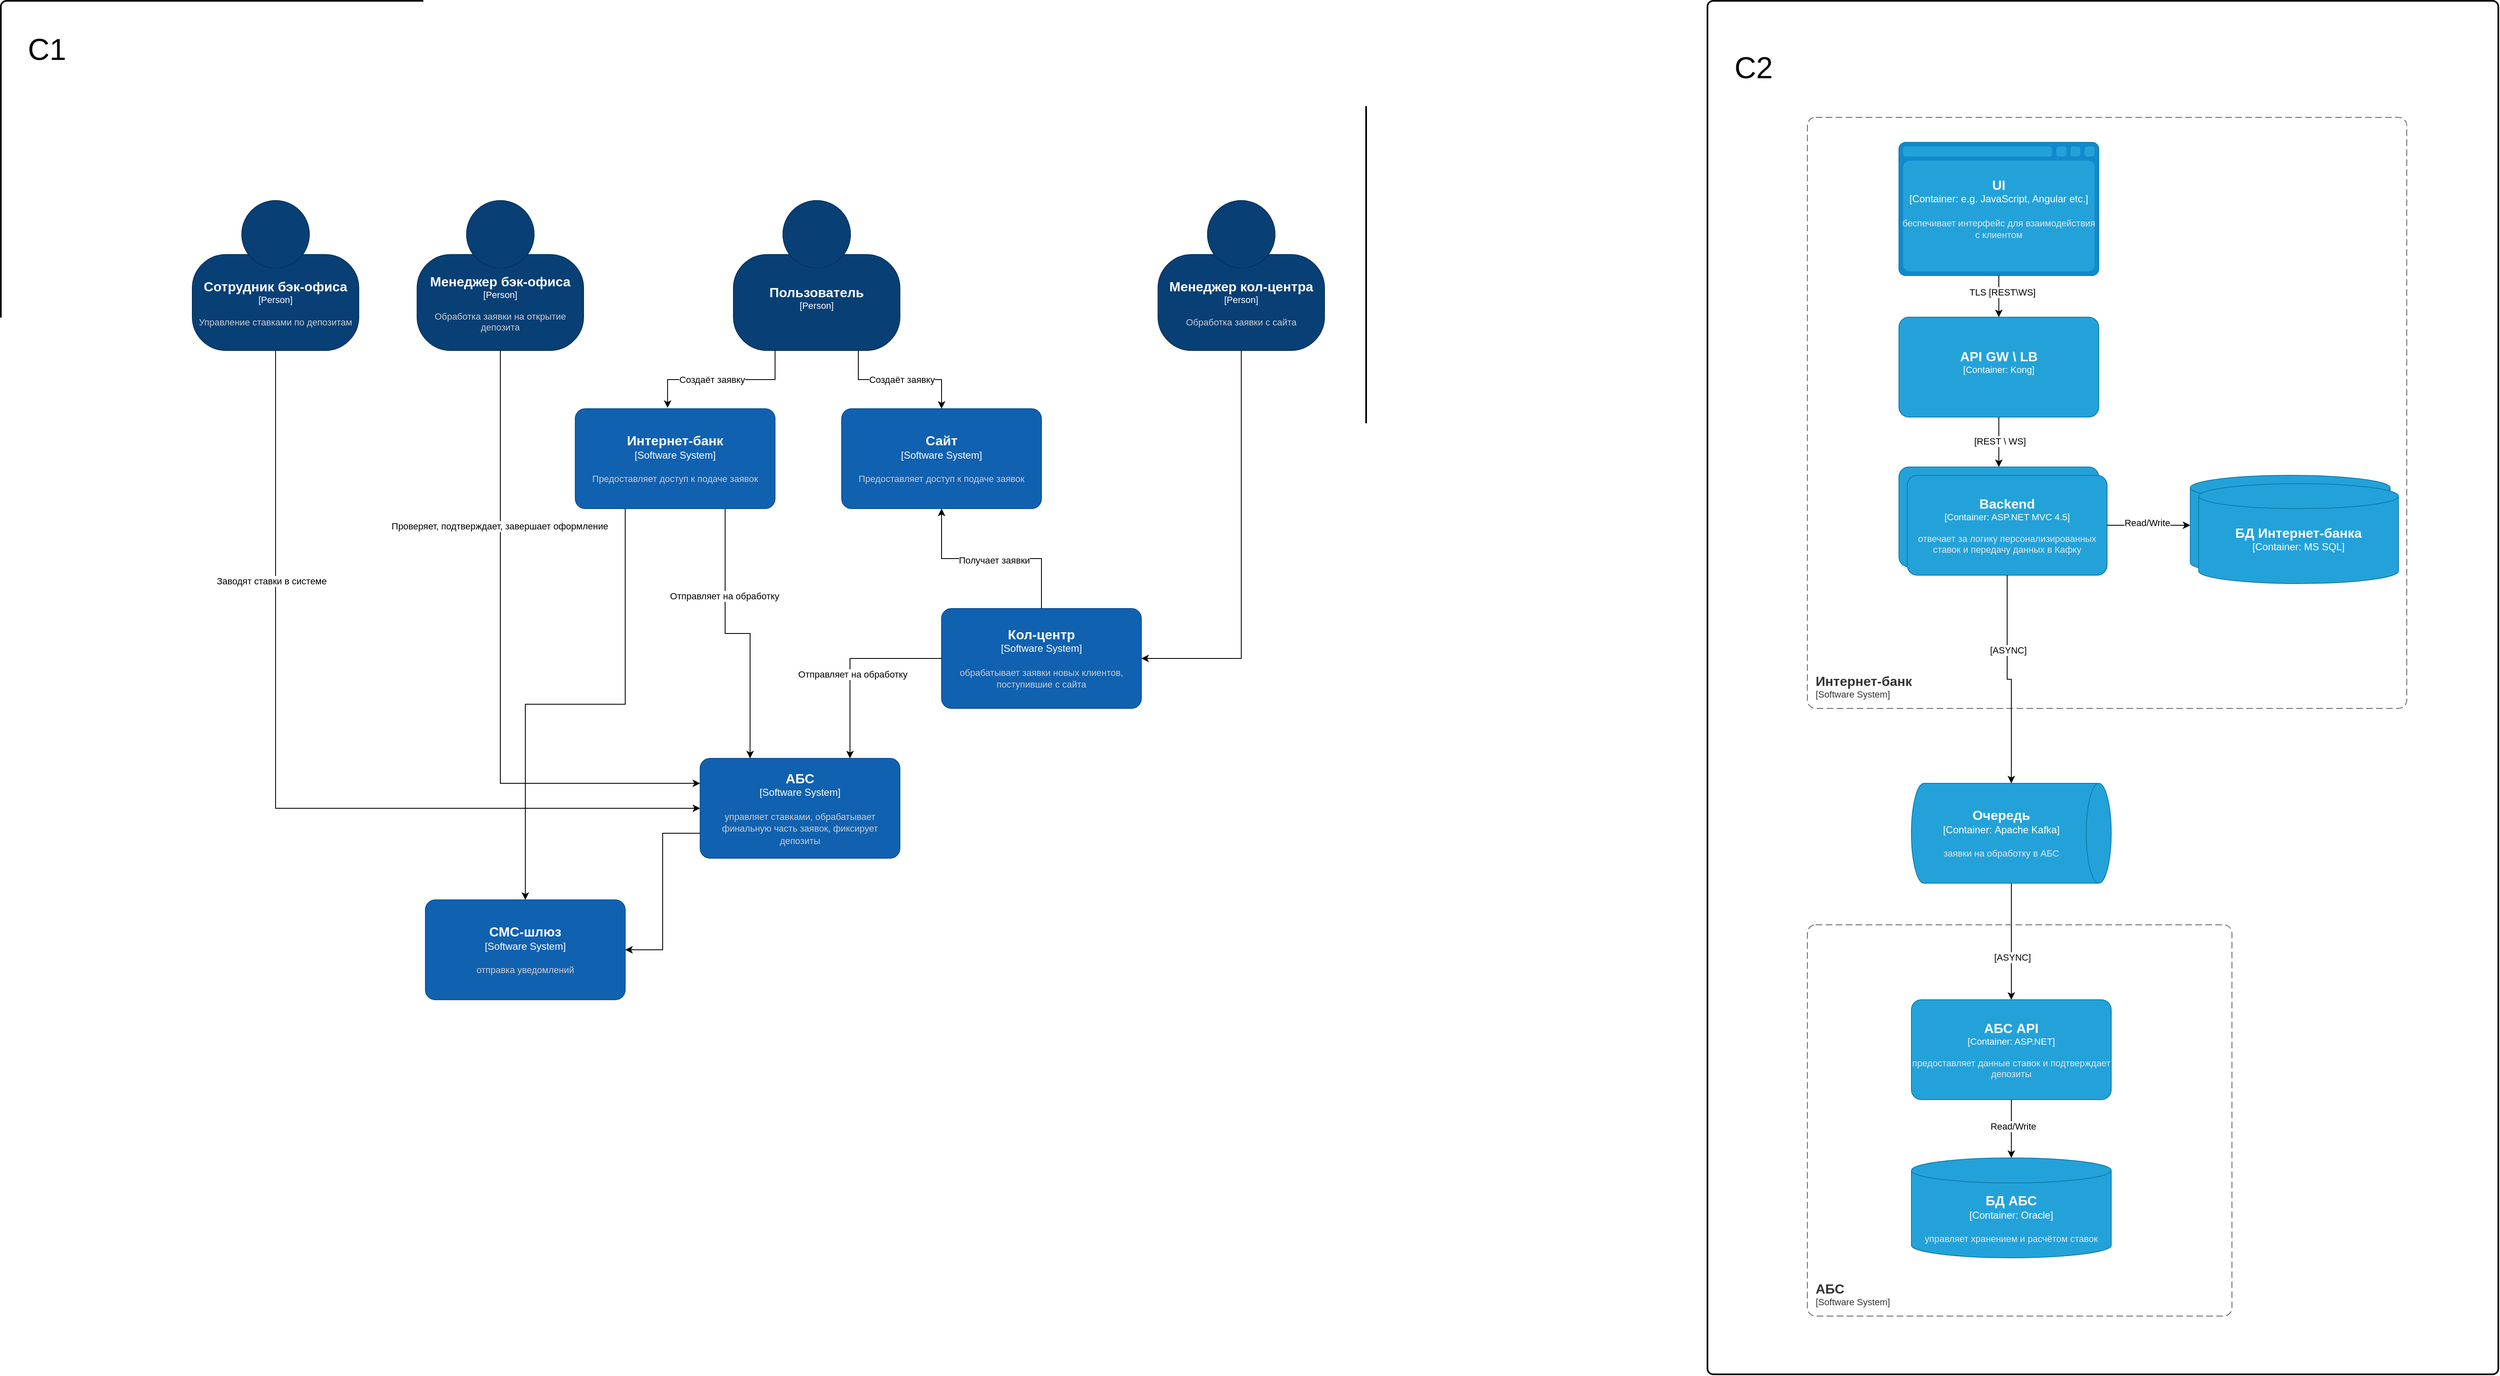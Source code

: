 <mxfile version="26.0.5">
  <diagram name="Страница — 1" id="B19hOWbkU-CKnz9RsRJW">
    <mxGraphModel dx="4610" dy="2766" grid="1" gridSize="10" guides="1" tooltips="1" connect="1" arrows="1" fold="1" page="1" pageScale="1" pageWidth="850" pageHeight="1100" math="0" shadow="0">
      <root>
        <mxCell id="0" />
        <mxCell id="1" parent="0" />
        <mxCell id="1qH2zo5Qc2UO_nwRqDYI-34" value="" style="rounded=1;whiteSpace=wrap;html=1;absoluteArcSize=1;arcSize=14;strokeWidth=2;" parent="1" vertex="1">
          <mxGeometry x="-580" y="-370" width="1640" height="1290" as="geometry" />
        </mxCell>
        <object placeholders="1" c4Name="Интернет-банк" c4Type="Software System" c4Description="Предоставляет доступ к подаче заявок" label="&lt;font style=&quot;font-size: 16px&quot;&gt;&lt;b&gt;%c4Name%&lt;/b&gt;&lt;/font&gt;&lt;div&gt;[%c4Type%]&lt;/div&gt;&lt;br&gt;&lt;div&gt;&lt;font style=&quot;font-size: 11px&quot;&gt;&lt;font color=&quot;#cccccc&quot;&gt;%c4Description%&lt;/font&gt;&lt;/div&gt;" id="1qH2zo5Qc2UO_nwRqDYI-2">
          <mxCell style="rounded=1;whiteSpace=wrap;html=1;labelBackgroundColor=none;fillColor=#1061B0;fontColor=#ffffff;align=center;arcSize=10;strokeColor=#0D5091;metaEdit=1;resizable=0;points=[[0.25,0,0],[0.5,0,0],[0.75,0,0],[1,0.25,0],[1,0.5,0],[1,0.75,0],[0.75,1,0],[0.5,1,0],[0.25,1,0],[0,0.75,0],[0,0.5,0],[0,0.25,0]];" parent="1" vertex="1">
            <mxGeometry x="110" y="120" width="240" height="120" as="geometry" />
          </mxCell>
        </object>
        <object placeholders="1" c4Name="Сайт" c4Type="Software System" c4Description="Предоставляет доступ к подаче заявок" label="&lt;font style=&quot;font-size: 16px&quot;&gt;&lt;b&gt;%c4Name%&lt;/b&gt;&lt;/font&gt;&lt;div&gt;[%c4Type%]&lt;/div&gt;&lt;br&gt;&lt;div&gt;&lt;font style=&quot;font-size: 11px&quot;&gt;&lt;font color=&quot;#cccccc&quot;&gt;%c4Description%&lt;/font&gt;&lt;/div&gt;" id="1qH2zo5Qc2UO_nwRqDYI-3">
          <mxCell style="rounded=1;whiteSpace=wrap;html=1;labelBackgroundColor=none;fillColor=#1061B0;fontColor=#ffffff;align=center;arcSize=10;strokeColor=#0D5091;metaEdit=1;resizable=0;points=[[0.25,0,0],[0.5,0,0],[0.75,0,0],[1,0.25,0],[1,0.5,0],[1,0.75,0],[0.75,1,0],[0.5,1,0],[0.25,1,0],[0,0.75,0],[0,0.5,0],[0,0.25,0]];" parent="1" vertex="1">
            <mxGeometry x="430" y="120" width="240" height="120" as="geometry" />
          </mxCell>
        </object>
        <object placeholders="1" c4Name="АБС" c4Type="Software System" c4Description="управляет ставками, обрабатывает финальную часть заявок, фиксирует депозиты" label="&lt;font style=&quot;font-size: 16px&quot;&gt;&lt;b&gt;%c4Name%&lt;/b&gt;&lt;/font&gt;&lt;div&gt;[%c4Type%]&lt;/div&gt;&lt;br&gt;&lt;div&gt;&lt;font style=&quot;font-size: 11px&quot;&gt;&lt;font color=&quot;#cccccc&quot;&gt;%c4Description%&lt;/font&gt;&lt;/div&gt;" id="1qH2zo5Qc2UO_nwRqDYI-4">
          <mxCell style="rounded=1;whiteSpace=wrap;html=1;labelBackgroundColor=none;fillColor=#1061B0;fontColor=#ffffff;align=center;arcSize=10;strokeColor=#0D5091;metaEdit=1;resizable=0;points=[[0.25,0,0],[0.5,0,0],[0.75,0,0],[1,0.25,0],[1,0.5,0],[1,0.75,0],[0.75,1,0],[0.5,1,0],[0.25,1,0],[0,0.75,0],[0,0.5,0],[0,0.25,0]];" parent="1" vertex="1">
            <mxGeometry x="260" y="540" width="240" height="120" as="geometry" />
          </mxCell>
        </object>
        <object placeholders="1" c4Name="Кол-центр" c4Type="Software System" c4Description="обрабатывает заявки новых клиентов, поступившие с сайта" label="&lt;font style=&quot;font-size: 16px&quot;&gt;&lt;b&gt;%c4Name%&lt;/b&gt;&lt;/font&gt;&lt;div&gt;[%c4Type%]&lt;/div&gt;&lt;br&gt;&lt;div&gt;&lt;font style=&quot;font-size: 11px&quot;&gt;&lt;font color=&quot;#cccccc&quot;&gt;%c4Description%&lt;/font&gt;&lt;/div&gt;" id="1qH2zo5Qc2UO_nwRqDYI-5">
          <mxCell style="rounded=1;whiteSpace=wrap;html=1;labelBackgroundColor=none;fillColor=#1061B0;fontColor=#ffffff;align=center;arcSize=10;strokeColor=#0D5091;metaEdit=1;resizable=0;points=[[0.25,0,0],[0.5,0,0],[0.75,0,0],[1,0.25,0],[1,0.5,0],[1,0.75,0],[0.75,1,0],[0.5,1,0],[0.25,1,0],[0,0.75,0],[0,0.5,0],[0,0.25,0]];" parent="1" vertex="1">
            <mxGeometry x="550" y="360" width="240" height="120" as="geometry" />
          </mxCell>
        </object>
        <object placeholders="1" c4Name="СМС-шлюз" c4Type="Software System" c4Description="отправка уведомлений" label="&lt;font style=&quot;font-size: 16px&quot;&gt;&lt;b&gt;%c4Name%&lt;/b&gt;&lt;/font&gt;&lt;div&gt;[%c4Type%]&lt;/div&gt;&lt;br&gt;&lt;div&gt;&lt;font style=&quot;font-size: 11px&quot;&gt;&lt;font color=&quot;#cccccc&quot;&gt;%c4Description%&lt;/font&gt;&lt;/div&gt;" id="1qH2zo5Qc2UO_nwRqDYI-6">
          <mxCell style="rounded=1;whiteSpace=wrap;html=1;labelBackgroundColor=none;fillColor=#1061B0;fontColor=#ffffff;align=center;arcSize=10;strokeColor=#0D5091;metaEdit=1;resizable=0;points=[[0.25,0,0],[0.5,0,0],[0.75,0,0],[1,0.25,0],[1,0.5,0],[1,0.75,0],[0.75,1,0],[0.5,1,0],[0.25,1,0],[0,0.75,0],[0,0.5,0],[0,0.25,0]];" parent="1" vertex="1">
            <mxGeometry x="-70" y="710" width="240" height="120" as="geometry" />
          </mxCell>
        </object>
        <object placeholders="1" c4Name="Пользователь" c4Type="Person" c4Description="" label="&lt;font style=&quot;font-size: 16px&quot;&gt;&lt;b&gt;%c4Name%&lt;/b&gt;&lt;/font&gt;&lt;div&gt;[%c4Type%]&lt;/div&gt;&lt;br&gt;&lt;div&gt;&lt;font style=&quot;font-size: 11px&quot;&gt;&lt;font color=&quot;#cccccc&quot;&gt;%c4Description%&lt;/font&gt;&lt;/div&gt;" id="1qH2zo5Qc2UO_nwRqDYI-7">
          <mxCell style="html=1;fontSize=11;dashed=0;whiteSpace=wrap;fillColor=#083F75;strokeColor=#06315C;fontColor=#ffffff;shape=mxgraph.c4.person2;align=center;metaEdit=1;points=[[0.5,0,0],[1,0.5,0],[1,0.75,0],[0.75,1,0],[0.5,1,0],[0.25,1,0],[0,0.75,0],[0,0.5,0]];resizable=0;" parent="1" vertex="1">
            <mxGeometry x="300" y="-130" width="200" height="180" as="geometry" />
          </mxCell>
        </object>
        <mxCell id="1qH2zo5Qc2UO_nwRqDYI-8" style="edgeStyle=orthogonalEdgeStyle;rounded=0;orthogonalLoop=1;jettySize=auto;html=1;exitX=0.25;exitY=1;exitDx=0;exitDy=0;exitPerimeter=0;entryX=0.462;entryY=-0.009;entryDx=0;entryDy=0;entryPerimeter=0;" parent="1" source="1qH2zo5Qc2UO_nwRqDYI-7" target="1qH2zo5Qc2UO_nwRqDYI-2" edge="1">
          <mxGeometry relative="1" as="geometry" />
        </mxCell>
        <mxCell id="1qH2zo5Qc2UO_nwRqDYI-9" value="Создаёт заявку" style="edgeLabel;html=1;align=center;verticalAlign=middle;resizable=0;points=[];" parent="1qH2zo5Qc2UO_nwRqDYI-8" vertex="1" connectable="0">
          <mxGeometry x="0.122" relative="1" as="geometry">
            <mxPoint as="offset" />
          </mxGeometry>
        </mxCell>
        <mxCell id="1qH2zo5Qc2UO_nwRqDYI-10" style="edgeStyle=orthogonalEdgeStyle;rounded=0;orthogonalLoop=1;jettySize=auto;html=1;exitX=0.75;exitY=1;exitDx=0;exitDy=0;exitPerimeter=0;entryX=0.5;entryY=0;entryDx=0;entryDy=0;entryPerimeter=0;" parent="1" source="1qH2zo5Qc2UO_nwRqDYI-7" target="1qH2zo5Qc2UO_nwRqDYI-3" edge="1">
          <mxGeometry relative="1" as="geometry" />
        </mxCell>
        <mxCell id="1qH2zo5Qc2UO_nwRqDYI-11" value="Создаёт заявку" style="edgeLabel;html=1;align=center;verticalAlign=middle;resizable=0;points=[];" parent="1qH2zo5Qc2UO_nwRqDYI-10" vertex="1" connectable="0">
          <mxGeometry x="0.023" relative="1" as="geometry">
            <mxPoint as="offset" />
          </mxGeometry>
        </mxCell>
        <mxCell id="1qH2zo5Qc2UO_nwRqDYI-12" style="edgeStyle=orthogonalEdgeStyle;rounded=0;orthogonalLoop=1;jettySize=auto;html=1;exitX=0.25;exitY=1;exitDx=0;exitDy=0;exitPerimeter=0;entryX=0.5;entryY=0;entryDx=0;entryDy=0;entryPerimeter=0;" parent="1" source="1qH2zo5Qc2UO_nwRqDYI-2" target="1qH2zo5Qc2UO_nwRqDYI-6" edge="1">
          <mxGeometry relative="1" as="geometry" />
        </mxCell>
        <mxCell id="1qH2zo5Qc2UO_nwRqDYI-13" style="edgeStyle=orthogonalEdgeStyle;rounded=0;orthogonalLoop=1;jettySize=auto;html=1;exitX=0.75;exitY=1;exitDx=0;exitDy=0;exitPerimeter=0;entryX=0.25;entryY=0;entryDx=0;entryDy=0;entryPerimeter=0;" parent="1" source="1qH2zo5Qc2UO_nwRqDYI-2" target="1qH2zo5Qc2UO_nwRqDYI-4" edge="1">
          <mxGeometry relative="1" as="geometry" />
        </mxCell>
        <mxCell id="1qH2zo5Qc2UO_nwRqDYI-20" value="Отправляет на обработку" style="edgeLabel;html=1;align=center;verticalAlign=middle;resizable=0;points=[];" parent="1qH2zo5Qc2UO_nwRqDYI-13" vertex="1" connectable="0">
          <mxGeometry x="-0.366" y="-1" relative="1" as="geometry">
            <mxPoint as="offset" />
          </mxGeometry>
        </mxCell>
        <mxCell id="1qH2zo5Qc2UO_nwRqDYI-14" style="edgeStyle=orthogonalEdgeStyle;rounded=0;orthogonalLoop=1;jettySize=auto;html=1;exitX=0.5;exitY=0;exitDx=0;exitDy=0;exitPerimeter=0;entryX=0.5;entryY=1;entryDx=0;entryDy=0;entryPerimeter=0;" parent="1" source="1qH2zo5Qc2UO_nwRqDYI-5" target="1qH2zo5Qc2UO_nwRqDYI-3" edge="1">
          <mxGeometry relative="1" as="geometry" />
        </mxCell>
        <mxCell id="1qH2zo5Qc2UO_nwRqDYI-17" value="Получает заявки" style="edgeLabel;html=1;align=center;verticalAlign=middle;resizable=0;points=[];" parent="1qH2zo5Qc2UO_nwRqDYI-14" vertex="1" connectable="0">
          <mxGeometry x="-0.021" y="2" relative="1" as="geometry">
            <mxPoint as="offset" />
          </mxGeometry>
        </mxCell>
        <mxCell id="1qH2zo5Qc2UO_nwRqDYI-18" style="edgeStyle=orthogonalEdgeStyle;rounded=0;orthogonalLoop=1;jettySize=auto;html=1;exitX=0;exitY=0.5;exitDx=0;exitDy=0;exitPerimeter=0;entryX=0.75;entryY=0;entryDx=0;entryDy=0;entryPerimeter=0;" parent="1" source="1qH2zo5Qc2UO_nwRqDYI-5" target="1qH2zo5Qc2UO_nwRqDYI-4" edge="1">
          <mxGeometry relative="1" as="geometry" />
        </mxCell>
        <mxCell id="1qH2zo5Qc2UO_nwRqDYI-19" value="Отправляет на обработку" style="edgeLabel;html=1;align=center;verticalAlign=middle;resizable=0;points=[];" parent="1qH2zo5Qc2UO_nwRqDYI-18" vertex="1" connectable="0">
          <mxGeometry x="0.118" y="3" relative="1" as="geometry">
            <mxPoint as="offset" />
          </mxGeometry>
        </mxCell>
        <object placeholders="1" c4Name="Менеджер бэк-офиса" c4Type="Person" c4Description="Обработка заявки на открытие депозита" label="&lt;font style=&quot;font-size: 16px&quot;&gt;&lt;b&gt;%c4Name%&lt;/b&gt;&lt;/font&gt;&lt;div&gt;[%c4Type%]&lt;/div&gt;&lt;br&gt;&lt;div&gt;&lt;font style=&quot;font-size: 11px&quot;&gt;&lt;font color=&quot;#cccccc&quot;&gt;%c4Description%&lt;/font&gt;&lt;/div&gt;" id="1qH2zo5Qc2UO_nwRqDYI-22">
          <mxCell style="html=1;fontSize=11;dashed=0;whiteSpace=wrap;fillColor=#083F75;strokeColor=#06315C;fontColor=#ffffff;shape=mxgraph.c4.person2;align=center;metaEdit=1;points=[[0.5,0,0],[1,0.5,0],[1,0.75,0],[0.75,1,0],[0.5,1,0],[0.25,1,0],[0,0.75,0],[0,0.5,0]];resizable=0;" parent="1" vertex="1">
            <mxGeometry x="-80" y="-130" width="200" height="180" as="geometry" />
          </mxCell>
        </object>
        <object placeholders="1" c4Name="Менеджер кол-центра" c4Type="Person" c4Description="Обработка заявки с сайта" label="&lt;font style=&quot;font-size: 16px&quot;&gt;&lt;b&gt;%c4Name%&lt;/b&gt;&lt;/font&gt;&lt;div&gt;[%c4Type%]&lt;/div&gt;&lt;br&gt;&lt;div&gt;&lt;font style=&quot;font-size: 11px&quot;&gt;&lt;font color=&quot;#cccccc&quot;&gt;%c4Description%&lt;/font&gt;&lt;/div&gt;" id="1qH2zo5Qc2UO_nwRqDYI-25">
          <mxCell style="html=1;fontSize=11;dashed=0;whiteSpace=wrap;fillColor=#083F75;strokeColor=#06315C;fontColor=#ffffff;shape=mxgraph.c4.person2;align=center;metaEdit=1;points=[[0.5,0,0],[1,0.5,0],[1,0.75,0],[0.75,1,0],[0.5,1,0],[0.25,1,0],[0,0.75,0],[0,0.5,0]];resizable=0;" parent="1" vertex="1">
            <mxGeometry x="810" y="-130" width="200" height="180" as="geometry" />
          </mxCell>
        </object>
        <mxCell id="1qH2zo5Qc2UO_nwRqDYI-27" style="edgeStyle=orthogonalEdgeStyle;rounded=0;orthogonalLoop=1;jettySize=auto;html=1;exitX=0;exitY=0.75;exitDx=0;exitDy=0;exitPerimeter=0;entryX=1;entryY=0.5;entryDx=0;entryDy=0;entryPerimeter=0;" parent="1" source="1qH2zo5Qc2UO_nwRqDYI-4" target="1qH2zo5Qc2UO_nwRqDYI-6" edge="1">
          <mxGeometry relative="1" as="geometry" />
        </mxCell>
        <mxCell id="1qH2zo5Qc2UO_nwRqDYI-28" style="edgeStyle=orthogonalEdgeStyle;rounded=0;orthogonalLoop=1;jettySize=auto;html=1;exitX=0.5;exitY=1;exitDx=0;exitDy=0;exitPerimeter=0;entryX=0;entryY=0.25;entryDx=0;entryDy=0;entryPerimeter=0;" parent="1" source="1qH2zo5Qc2UO_nwRqDYI-22" target="1qH2zo5Qc2UO_nwRqDYI-4" edge="1">
          <mxGeometry relative="1" as="geometry" />
        </mxCell>
        <mxCell id="1qH2zo5Qc2UO_nwRqDYI-29" value="Проверяет, подтверждает, завершает оформление" style="edgeLabel;html=1;align=center;verticalAlign=middle;resizable=0;points=[];" parent="1qH2zo5Qc2UO_nwRqDYI-28" vertex="1" connectable="0">
          <mxGeometry x="-0.446" y="-1" relative="1" as="geometry">
            <mxPoint as="offset" />
          </mxGeometry>
        </mxCell>
        <mxCell id="1qH2zo5Qc2UO_nwRqDYI-30" style="edgeStyle=orthogonalEdgeStyle;rounded=0;orthogonalLoop=1;jettySize=auto;html=1;exitX=0.5;exitY=1;exitDx=0;exitDy=0;exitPerimeter=0;entryX=1;entryY=0.5;entryDx=0;entryDy=0;entryPerimeter=0;" parent="1" source="1qH2zo5Qc2UO_nwRqDYI-25" target="1qH2zo5Qc2UO_nwRqDYI-5" edge="1">
          <mxGeometry relative="1" as="geometry" />
        </mxCell>
        <object placeholders="1" c4Name="Сотрудник бэк-офиса" c4Type="Person" c4Description="Управление ставками по депозитам" label="&lt;font style=&quot;font-size: 16px&quot;&gt;&lt;b&gt;%c4Name%&lt;/b&gt;&lt;/font&gt;&lt;div&gt;[%c4Type%]&lt;/div&gt;&lt;br&gt;&lt;div&gt;&lt;font style=&quot;font-size: 11px&quot;&gt;&lt;font color=&quot;#cccccc&quot;&gt;%c4Description%&lt;/font&gt;&lt;/div&gt;" id="1qH2zo5Qc2UO_nwRqDYI-31">
          <mxCell style="html=1;fontSize=11;dashed=0;whiteSpace=wrap;fillColor=#083F75;strokeColor=#06315C;fontColor=#ffffff;shape=mxgraph.c4.person2;align=center;metaEdit=1;points=[[0.5,0,0],[1,0.5,0],[1,0.75,0],[0.75,1,0],[0.5,1,0],[0.25,1,0],[0,0.75,0],[0,0.5,0]];resizable=0;" parent="1" vertex="1">
            <mxGeometry x="-350" y="-130" width="200" height="180" as="geometry" />
          </mxCell>
        </object>
        <mxCell id="1qH2zo5Qc2UO_nwRqDYI-32" style="edgeStyle=orthogonalEdgeStyle;rounded=0;orthogonalLoop=1;jettySize=auto;html=1;exitX=0.5;exitY=1;exitDx=0;exitDy=0;exitPerimeter=0;entryX=0;entryY=0.5;entryDx=0;entryDy=0;entryPerimeter=0;" parent="1" source="1qH2zo5Qc2UO_nwRqDYI-31" target="1qH2zo5Qc2UO_nwRqDYI-4" edge="1">
          <mxGeometry relative="1" as="geometry" />
        </mxCell>
        <mxCell id="1qH2zo5Qc2UO_nwRqDYI-33" value="Заводят ставки в системе" style="edgeLabel;html=1;align=center;verticalAlign=middle;resizable=0;points=[];" parent="1qH2zo5Qc2UO_nwRqDYI-32" vertex="1" connectable="0">
          <mxGeometry x="-0.477" y="-5" relative="1" as="geometry">
            <mxPoint as="offset" />
          </mxGeometry>
        </mxCell>
        <mxCell id="1qH2zo5Qc2UO_nwRqDYI-35" value="&lt;font style=&quot;font-size: 36px;&quot;&gt;C1&lt;/font&gt;&lt;div&gt;&lt;font style=&quot;font-size: 36px;&quot;&gt;&lt;br&gt;&lt;/font&gt;&lt;/div&gt;" style="text;html=1;align=center;verticalAlign=middle;resizable=0;points=[];autosize=1;strokeColor=none;fillColor=none;" parent="1" vertex="1">
          <mxGeometry x="-560" y="-340" width="70" height="100" as="geometry" />
        </mxCell>
        <mxCell id="1qH2zo5Qc2UO_nwRqDYI-65" value="" style="group" parent="1" vertex="1" connectable="0">
          <mxGeometry x="1470" y="-370" width="950" height="1650" as="geometry" />
        </mxCell>
        <mxCell id="1qH2zo5Qc2UO_nwRqDYI-37" value="" style="rounded=1;whiteSpace=wrap;html=1;absoluteArcSize=1;arcSize=14;strokeWidth=2;" parent="1qH2zo5Qc2UO_nwRqDYI-65" vertex="1">
          <mxGeometry width="950" height="1650" as="geometry" />
        </mxCell>
        <object placeholders="1" c4Name="Интернет-банк" c4Type="SystemScopeBoundary" c4Application="Software System" label="&lt;font style=&quot;font-size: 16px&quot;&gt;&lt;b&gt;&lt;div style=&quot;text-align: left&quot;&gt;%c4Name%&lt;/div&gt;&lt;/b&gt;&lt;/font&gt;&lt;div style=&quot;text-align: left&quot;&gt;[%c4Application%]&lt;/div&gt;" id="1qH2zo5Qc2UO_nwRqDYI-39">
          <mxCell style="rounded=1;fontSize=11;whiteSpace=wrap;html=1;dashed=1;arcSize=20;fillColor=none;strokeColor=#666666;fontColor=#333333;labelBackgroundColor=none;align=left;verticalAlign=bottom;labelBorderColor=none;spacingTop=0;spacing=10;dashPattern=8 4;metaEdit=1;rotatable=0;perimeter=rectanglePerimeter;noLabel=0;labelPadding=0;allowArrows=0;connectable=0;expand=0;recursiveResize=0;editable=1;pointerEvents=0;absoluteArcSize=1;points=[[0.25,0,0],[0.5,0,0],[0.75,0,0],[1,0.25,0],[1,0.5,0],[1,0.75,0],[0.75,1,0],[0.5,1,0],[0.25,1,0],[0,0.75,0],[0,0.5,0],[0,0.25,0]];" parent="1qH2zo5Qc2UO_nwRqDYI-65" vertex="1">
            <mxGeometry x="120" y="140" width="720" height="710" as="geometry" />
          </mxCell>
        </object>
        <object placeholders="1" c4Name="UI" c4Type="Container" c4Technology="e.g. JavaScript, Angular etc." c4Description="беспечивает интерфейс для взаимодействия с клиентом" label="&lt;font style=&quot;font-size: 16px&quot;&gt;&lt;b&gt;%c4Name%&lt;/b&gt;&lt;/font&gt;&lt;div&gt;[%c4Type%:&amp;nbsp;%c4Technology%]&lt;/div&gt;&lt;br&gt;&lt;div&gt;&lt;font style=&quot;font-size: 11px&quot;&gt;&lt;font color=&quot;#E6E6E6&quot;&gt;%c4Description%&lt;/font&gt;&lt;/div&gt;" id="1qH2zo5Qc2UO_nwRqDYI-40">
          <mxCell style="shape=mxgraph.c4.webBrowserContainer2;whiteSpace=wrap;html=1;boundedLbl=1;rounded=0;labelBackgroundColor=none;strokeColor=#118ACD;fillColor=#23A2D9;strokeColor=#118ACD;strokeColor2=#0E7DAD;fontSize=12;fontColor=#ffffff;align=center;metaEdit=1;points=[[0.5,0,0],[1,0.25,0],[1,0.5,0],[1,0.75,0],[0.5,1,0],[0,0.75,0],[0,0.5,0],[0,0.25,0]];resizable=0;" parent="1qH2zo5Qc2UO_nwRqDYI-65" vertex="1">
            <mxGeometry x="230" y="170" width="240" height="160" as="geometry" />
          </mxCell>
        </object>
        <mxCell id="1qH2zo5Qc2UO_nwRqDYI-44" value="" style="group" parent="1qH2zo5Qc2UO_nwRqDYI-65" vertex="1" connectable="0">
          <mxGeometry x="230" y="560" width="250" height="130" as="geometry" />
        </mxCell>
        <object placeholders="1" c4Name="Backend" c4Type="Container" c4Technology="ASP.NET MVC 4.5" c4Description="отвечает за логику персонализированных ставок и передачу данных в Кафку" label="&lt;font style=&quot;font-size: 16px&quot;&gt;&lt;b&gt;%c4Name%&lt;/b&gt;&lt;/font&gt;&lt;div&gt;[%c4Type%: %c4Technology%]&lt;/div&gt;&lt;br&gt;&lt;div&gt;&lt;font style=&quot;font-size: 11px&quot;&gt;&lt;font color=&quot;#E6E6E6&quot;&gt;%c4Description%&lt;/font&gt;&lt;/div&gt;" id="1qH2zo5Qc2UO_nwRqDYI-41">
          <mxCell style="rounded=1;whiteSpace=wrap;html=1;fontSize=11;labelBackgroundColor=none;fillColor=#23A2D9;fontColor=#ffffff;align=center;arcSize=10;strokeColor=#0E7DAD;metaEdit=1;resizable=0;points=[[0.25,0,0],[0.5,0,0],[0.75,0,0],[1,0.25,0],[1,0.5,0],[1,0.75,0],[0.75,1,0],[0.5,1,0],[0.25,1,0],[0,0.75,0],[0,0.5,0],[0,0.25,0]];" parent="1qH2zo5Qc2UO_nwRqDYI-44" vertex="1">
            <mxGeometry width="240" height="120" as="geometry" />
          </mxCell>
        </object>
        <object placeholders="1" c4Name="Backend" c4Type="Container" c4Technology="ASP.NET MVC 4.5" c4Description="отвечает за логику персонализированных ставок и передачу данных в Кафку" label="&lt;font style=&quot;font-size: 16px&quot;&gt;&lt;b&gt;%c4Name%&lt;/b&gt;&lt;/font&gt;&lt;div&gt;[%c4Type%: %c4Technology%]&lt;/div&gt;&lt;br&gt;&lt;div&gt;&lt;font style=&quot;font-size: 11px&quot;&gt;&lt;font color=&quot;#E6E6E6&quot;&gt;%c4Description%&lt;/font&gt;&lt;/div&gt;" id="1qH2zo5Qc2UO_nwRqDYI-42">
          <mxCell style="rounded=1;whiteSpace=wrap;html=1;fontSize=11;labelBackgroundColor=none;fillColor=#23A2D9;fontColor=#ffffff;align=center;arcSize=10;strokeColor=#0E7DAD;metaEdit=1;resizable=0;points=[[0.25,0,0],[0.5,0,0],[0.75,0,0],[1,0.25,0],[1,0.5,0],[1,0.75,0],[0.75,1,0],[0.5,1,0],[0.25,1,0],[0,0.75,0],[0,0.5,0],[0,0.25,0]];" parent="1qH2zo5Qc2UO_nwRqDYI-44" vertex="1">
            <mxGeometry x="10" y="10" width="240" height="120" as="geometry" />
          </mxCell>
        </object>
        <mxCell id="1qH2zo5Qc2UO_nwRqDYI-45" style="edgeStyle=orthogonalEdgeStyle;rounded=0;orthogonalLoop=1;jettySize=auto;html=1;exitX=1;exitY=0.5;exitDx=0;exitDy=0;exitPerimeter=0;" parent="1qH2zo5Qc2UO_nwRqDYI-65" source="1qH2zo5Qc2UO_nwRqDYI-42" target="1qH2zo5Qc2UO_nwRqDYI-43" edge="1">
          <mxGeometry relative="1" as="geometry" />
        </mxCell>
        <mxCell id="1qH2zo5Qc2UO_nwRqDYI-63" value="Read/Write" style="edgeLabel;html=1;align=center;verticalAlign=middle;resizable=0;points=[];" parent="1qH2zo5Qc2UO_nwRqDYI-45" vertex="1" connectable="0">
          <mxGeometry x="-0.054" y="3" relative="1" as="geometry">
            <mxPoint as="offset" />
          </mxGeometry>
        </mxCell>
        <object placeholders="1" c4Name="API GW \ LB" c4Type="Container" c4Technology="Kong" c4Description="" label="&lt;font style=&quot;font-size: 16px&quot;&gt;&lt;b&gt;%c4Name%&lt;/b&gt;&lt;/font&gt;&lt;div&gt;[%c4Type%: %c4Technology%]&lt;/div&gt;&lt;br&gt;&lt;div&gt;&lt;font style=&quot;font-size: 11px&quot;&gt;&lt;font color=&quot;#E6E6E6&quot;&gt;%c4Description%&lt;/font&gt;&lt;/div&gt;" id="1qH2zo5Qc2UO_nwRqDYI-46">
          <mxCell style="rounded=1;whiteSpace=wrap;html=1;fontSize=11;labelBackgroundColor=none;fillColor=#23A2D9;fontColor=#ffffff;align=center;arcSize=10;strokeColor=#0E7DAD;metaEdit=1;resizable=0;points=[[0.25,0,0],[0.5,0,0],[0.75,0,0],[1,0.25,0],[1,0.5,0],[1,0.75,0],[0.75,1,0],[0.5,1,0],[0.25,1,0],[0,0.75,0],[0,0.5,0],[0,0.25,0]];" parent="1qH2zo5Qc2UO_nwRqDYI-65" vertex="1">
            <mxGeometry x="230" y="380" width="240" height="120" as="geometry" />
          </mxCell>
        </object>
        <mxCell id="1qH2zo5Qc2UO_nwRqDYI-47" style="edgeStyle=orthogonalEdgeStyle;rounded=0;orthogonalLoop=1;jettySize=auto;html=1;exitX=0.5;exitY=1;exitDx=0;exitDy=0;exitPerimeter=0;entryX=0.5;entryY=0;entryDx=0;entryDy=0;entryPerimeter=0;" parent="1qH2zo5Qc2UO_nwRqDYI-65" source="1qH2zo5Qc2UO_nwRqDYI-40" target="1qH2zo5Qc2UO_nwRqDYI-46" edge="1">
          <mxGeometry relative="1" as="geometry" />
        </mxCell>
        <mxCell id="1qH2zo5Qc2UO_nwRqDYI-51" value="TLS [REST\WS]" style="edgeLabel;html=1;align=center;verticalAlign=middle;resizable=0;points=[];" parent="1qH2zo5Qc2UO_nwRqDYI-47" vertex="1" connectable="0">
          <mxGeometry x="-0.216" y="4" relative="1" as="geometry">
            <mxPoint as="offset" />
          </mxGeometry>
        </mxCell>
        <mxCell id="1qH2zo5Qc2UO_nwRqDYI-48" style="edgeStyle=orthogonalEdgeStyle;rounded=0;orthogonalLoop=1;jettySize=auto;html=1;exitX=0.5;exitY=1;exitDx=0;exitDy=0;exitPerimeter=0;entryX=0.5;entryY=0;entryDx=0;entryDy=0;entryPerimeter=0;" parent="1qH2zo5Qc2UO_nwRqDYI-65" source="1qH2zo5Qc2UO_nwRqDYI-46" target="1qH2zo5Qc2UO_nwRqDYI-41" edge="1">
          <mxGeometry relative="1" as="geometry" />
        </mxCell>
        <mxCell id="1qH2zo5Qc2UO_nwRqDYI-52" value="[REST \ WS]" style="edgeLabel;html=1;align=center;verticalAlign=middle;resizable=0;points=[];" parent="1qH2zo5Qc2UO_nwRqDYI-48" vertex="1" connectable="0">
          <mxGeometry x="-0.053" y="1" relative="1" as="geometry">
            <mxPoint as="offset" />
          </mxGeometry>
        </mxCell>
        <mxCell id="1qH2zo5Qc2UO_nwRqDYI-58" style="edgeStyle=orthogonalEdgeStyle;rounded=0;orthogonalLoop=1;jettySize=auto;html=1;exitX=1;exitY=0.5;exitDx=0;exitDy=0;exitPerimeter=0;" parent="1qH2zo5Qc2UO_nwRqDYI-65" source="1qH2zo5Qc2UO_nwRqDYI-49" target="1qH2zo5Qc2UO_nwRqDYI-57" edge="1">
          <mxGeometry relative="1" as="geometry" />
        </mxCell>
        <mxCell id="1qH2zo5Qc2UO_nwRqDYI-62" value="[ASYNC]" style="edgeLabel;html=1;align=center;verticalAlign=middle;resizable=0;points=[];" parent="1qH2zo5Qc2UO_nwRqDYI-58" vertex="1" connectable="0">
          <mxGeometry x="0.266" y="1" relative="1" as="geometry">
            <mxPoint as="offset" />
          </mxGeometry>
        </mxCell>
        <object placeholders="1" c4Name="Очередь" c4Type="Container" c4Technology="Apache Kafka" c4Description="заявки на обработку в АБС" label="&lt;font style=&quot;font-size: 16px&quot;&gt;&lt;b&gt;%c4Name%&lt;/b&gt;&lt;/font&gt;&lt;div&gt;[%c4Type%:&amp;nbsp;%c4Technology%]&lt;/div&gt;&lt;br&gt;&lt;div&gt;&lt;font style=&quot;font-size: 11px&quot;&gt;&lt;font color=&quot;#E6E6E6&quot;&gt;%c4Description%&lt;/font&gt;&lt;/div&gt;" id="1qH2zo5Qc2UO_nwRqDYI-49">
          <mxCell style="shape=cylinder3;size=15;direction=south;whiteSpace=wrap;html=1;boundedLbl=1;rounded=0;labelBackgroundColor=none;fillColor=#23A2D9;fontSize=12;fontColor=#ffffff;align=center;strokeColor=#0E7DAD;metaEdit=1;points=[[0.5,0,0],[1,0.25,0],[1,0.5,0],[1,0.75,0],[0.5,1,0],[0,0.75,0],[0,0.5,0],[0,0.25,0]];resizable=0;" parent="1qH2zo5Qc2UO_nwRqDYI-65" vertex="1">
            <mxGeometry x="245" y="940" width="240" height="120" as="geometry" />
          </mxCell>
        </object>
        <mxCell id="1qH2zo5Qc2UO_nwRqDYI-50" style="edgeStyle=orthogonalEdgeStyle;rounded=0;orthogonalLoop=1;jettySize=auto;html=1;exitX=0.5;exitY=1;exitDx=0;exitDy=0;exitPerimeter=0;" parent="1qH2zo5Qc2UO_nwRqDYI-65" source="1qH2zo5Qc2UO_nwRqDYI-42" target="1qH2zo5Qc2UO_nwRqDYI-49" edge="1">
          <mxGeometry relative="1" as="geometry" />
        </mxCell>
        <mxCell id="1qH2zo5Qc2UO_nwRqDYI-53" value="[ASYNC]" style="edgeLabel;html=1;align=center;verticalAlign=middle;resizable=0;points=[];" parent="1qH2zo5Qc2UO_nwRqDYI-50" vertex="1" connectable="0">
          <mxGeometry x="-0.297" y="1" relative="1" as="geometry">
            <mxPoint as="offset" />
          </mxGeometry>
        </mxCell>
        <object placeholders="1" c4Name="АБС" c4Type="SystemScopeBoundary" c4Application="Software System" label="&lt;font style=&quot;font-size: 16px&quot;&gt;&lt;b&gt;&lt;div style=&quot;text-align: left&quot;&gt;%c4Name%&lt;/div&gt;&lt;/b&gt;&lt;/font&gt;&lt;div style=&quot;text-align: left&quot;&gt;[%c4Application%]&lt;/div&gt;" id="1qH2zo5Qc2UO_nwRqDYI-54">
          <mxCell style="rounded=1;fontSize=11;whiteSpace=wrap;html=1;dashed=1;arcSize=20;fillColor=none;strokeColor=#666666;fontColor=#333333;labelBackgroundColor=none;align=left;verticalAlign=bottom;labelBorderColor=none;spacingTop=0;spacing=10;dashPattern=8 4;metaEdit=1;rotatable=0;perimeter=rectanglePerimeter;noLabel=0;labelPadding=0;allowArrows=0;connectable=0;expand=0;recursiveResize=0;editable=1;pointerEvents=0;absoluteArcSize=1;points=[[0.25,0,0],[0.5,0,0],[0.75,0,0],[1,0.25,0],[1,0.5,0],[1,0.75,0],[0.75,1,0],[0.5,1,0],[0.25,1,0],[0,0.75,0],[0,0.5,0],[0,0.25,0]];" parent="1qH2zo5Qc2UO_nwRqDYI-65" vertex="1">
            <mxGeometry x="120" y="1110" width="510" height="470" as="geometry" />
          </mxCell>
        </object>
        <mxCell id="1qH2zo5Qc2UO_nwRqDYI-56" value="" style="group" parent="1qH2zo5Qc2UO_nwRqDYI-65" vertex="1" connectable="0">
          <mxGeometry x="580" y="570" width="250" height="130" as="geometry" />
        </mxCell>
        <object placeholders="1" c4Name="БД Интернет-банка" c4Type="Container" c4Technology="MS SQL" c4Description="" label="&lt;font style=&quot;font-size: 16px&quot;&gt;&lt;b&gt;%c4Name%&lt;/b&gt;&lt;/font&gt;&lt;div&gt;[%c4Type%:&amp;nbsp;%c4Technology%]&lt;/div&gt;&lt;br&gt;&lt;div&gt;&lt;font style=&quot;font-size: 11px&quot;&gt;&lt;font color=&quot;#E6E6E6&quot;&gt;%c4Description%&lt;/font&gt;&lt;/div&gt;" id="1qH2zo5Qc2UO_nwRqDYI-43">
          <mxCell style="shape=cylinder3;size=15;whiteSpace=wrap;html=1;boundedLbl=1;rounded=0;labelBackgroundColor=none;fillColor=#23A2D9;fontSize=12;fontColor=#ffffff;align=center;strokeColor=#0E7DAD;metaEdit=1;points=[[0.5,0,0],[1,0.25,0],[1,0.5,0],[1,0.75,0],[0.5,1,0],[0,0.75,0],[0,0.5,0],[0,0.25,0]];resizable=0;" parent="1qH2zo5Qc2UO_nwRqDYI-56" vertex="1">
            <mxGeometry width="240" height="120" as="geometry" />
          </mxCell>
        </object>
        <object placeholders="1" c4Name="БД Интернет-банка" c4Type="Container" c4Technology="MS SQL" c4Description="" label="&lt;font style=&quot;font-size: 16px&quot;&gt;&lt;b&gt;%c4Name%&lt;/b&gt;&lt;/font&gt;&lt;div&gt;[%c4Type%:&amp;nbsp;%c4Technology%]&lt;/div&gt;&lt;br&gt;&lt;div&gt;&lt;font style=&quot;font-size: 11px&quot;&gt;&lt;font color=&quot;#E6E6E6&quot;&gt;%c4Description%&lt;/font&gt;&lt;/div&gt;" id="1qH2zo5Qc2UO_nwRqDYI-55">
          <mxCell style="shape=cylinder3;size=15;whiteSpace=wrap;html=1;boundedLbl=1;rounded=0;labelBackgroundColor=none;fillColor=#23A2D9;fontSize=12;fontColor=#ffffff;align=center;strokeColor=#0E7DAD;metaEdit=1;points=[[0.5,0,0],[1,0.25,0],[1,0.5,0],[1,0.75,0],[0.5,1,0],[0,0.75,0],[0,0.5,0],[0,0.25,0]];resizable=0;" parent="1qH2zo5Qc2UO_nwRqDYI-56" vertex="1">
            <mxGeometry x="10" y="10" width="240" height="120" as="geometry" />
          </mxCell>
        </object>
        <mxCell id="1qH2zo5Qc2UO_nwRqDYI-60" style="edgeStyle=orthogonalEdgeStyle;rounded=0;orthogonalLoop=1;jettySize=auto;html=1;exitX=0.5;exitY=1;exitDx=0;exitDy=0;exitPerimeter=0;" parent="1qH2zo5Qc2UO_nwRqDYI-65" source="1qH2zo5Qc2UO_nwRqDYI-57" target="1qH2zo5Qc2UO_nwRqDYI-59" edge="1">
          <mxGeometry relative="1" as="geometry" />
        </mxCell>
        <mxCell id="1qH2zo5Qc2UO_nwRqDYI-61" value="Read/Write" style="edgeLabel;html=1;align=center;verticalAlign=middle;resizable=0;points=[];" parent="1qH2zo5Qc2UO_nwRqDYI-60" vertex="1" connectable="0">
          <mxGeometry x="-0.081" y="2" relative="1" as="geometry">
            <mxPoint as="offset" />
          </mxGeometry>
        </mxCell>
        <object placeholders="1" c4Name="АБС API" c4Type="Container" c4Technology="ASP.NET" c4Description="предоставляет данные ставок и подтверждает депозиты" label="&lt;font style=&quot;font-size: 16px&quot;&gt;&lt;b&gt;%c4Name%&lt;/b&gt;&lt;/font&gt;&lt;div&gt;[%c4Type%: %c4Technology%]&lt;/div&gt;&lt;br&gt;&lt;div&gt;&lt;font style=&quot;font-size: 11px&quot;&gt;&lt;font color=&quot;#E6E6E6&quot;&gt;%c4Description%&lt;/font&gt;&lt;/div&gt;" id="1qH2zo5Qc2UO_nwRqDYI-57">
          <mxCell style="rounded=1;whiteSpace=wrap;html=1;fontSize=11;labelBackgroundColor=none;fillColor=#23A2D9;fontColor=#ffffff;align=center;arcSize=10;strokeColor=#0E7DAD;metaEdit=1;resizable=0;points=[[0.25,0,0],[0.5,0,0],[0.75,0,0],[1,0.25,0],[1,0.5,0],[1,0.75,0],[0.75,1,0],[0.5,1,0],[0.25,1,0],[0,0.75,0],[0,0.5,0],[0,0.25,0]];" parent="1qH2zo5Qc2UO_nwRqDYI-65" vertex="1">
            <mxGeometry x="245" y="1200" width="240" height="120" as="geometry" />
          </mxCell>
        </object>
        <object placeholders="1" c4Name="БД АБС" c4Type="Container" c4Technology="Oracle" c4Description="управляет хранением и расчётом ставок" label="&lt;font style=&quot;font-size: 16px&quot;&gt;&lt;b&gt;%c4Name%&lt;/b&gt;&lt;/font&gt;&lt;div&gt;[%c4Type%:&amp;nbsp;%c4Technology%]&lt;/div&gt;&lt;br&gt;&lt;div&gt;&lt;font style=&quot;font-size: 11px&quot;&gt;&lt;font color=&quot;#E6E6E6&quot;&gt;%c4Description%&lt;/font&gt;&lt;/div&gt;" id="1qH2zo5Qc2UO_nwRqDYI-59">
          <mxCell style="shape=cylinder3;size=15;whiteSpace=wrap;html=1;boundedLbl=1;rounded=0;labelBackgroundColor=none;fillColor=#23A2D9;fontSize=12;fontColor=#ffffff;align=center;strokeColor=#0E7DAD;metaEdit=1;points=[[0.5,0,0],[1,0.25,0],[1,0.5,0],[1,0.75,0],[0.5,1,0],[0,0.75,0],[0,0.5,0],[0,0.25,0]];resizable=0;" parent="1qH2zo5Qc2UO_nwRqDYI-65" vertex="1">
            <mxGeometry x="245" y="1390" width="240" height="120" as="geometry" />
          </mxCell>
        </object>
        <mxCell id="1qH2zo5Qc2UO_nwRqDYI-66" value="&lt;font style=&quot;font-size: 36px;&quot;&gt;C2&lt;/font&gt;" style="text;html=1;align=center;verticalAlign=middle;resizable=0;points=[];autosize=1;strokeColor=none;fillColor=none;" parent="1qH2zo5Qc2UO_nwRqDYI-65" vertex="1">
          <mxGeometry x="20" y="50" width="70" height="60" as="geometry" />
        </mxCell>
      </root>
    </mxGraphModel>
  </diagram>
</mxfile>
